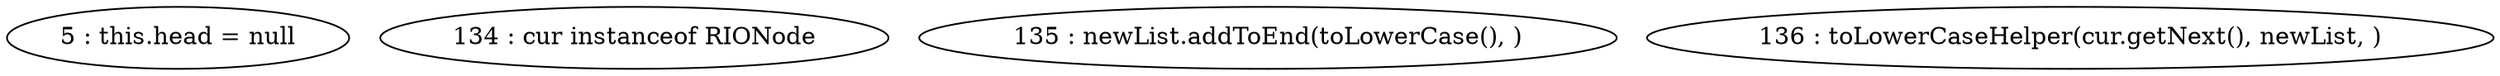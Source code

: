 digraph G {
"5 : this.head = null"
"134 : cur instanceof RIONode"
"135 : newList.addToEnd(toLowerCase(), )"
"136 : toLowerCaseHelper(cur.getNext(), newList, )"
}